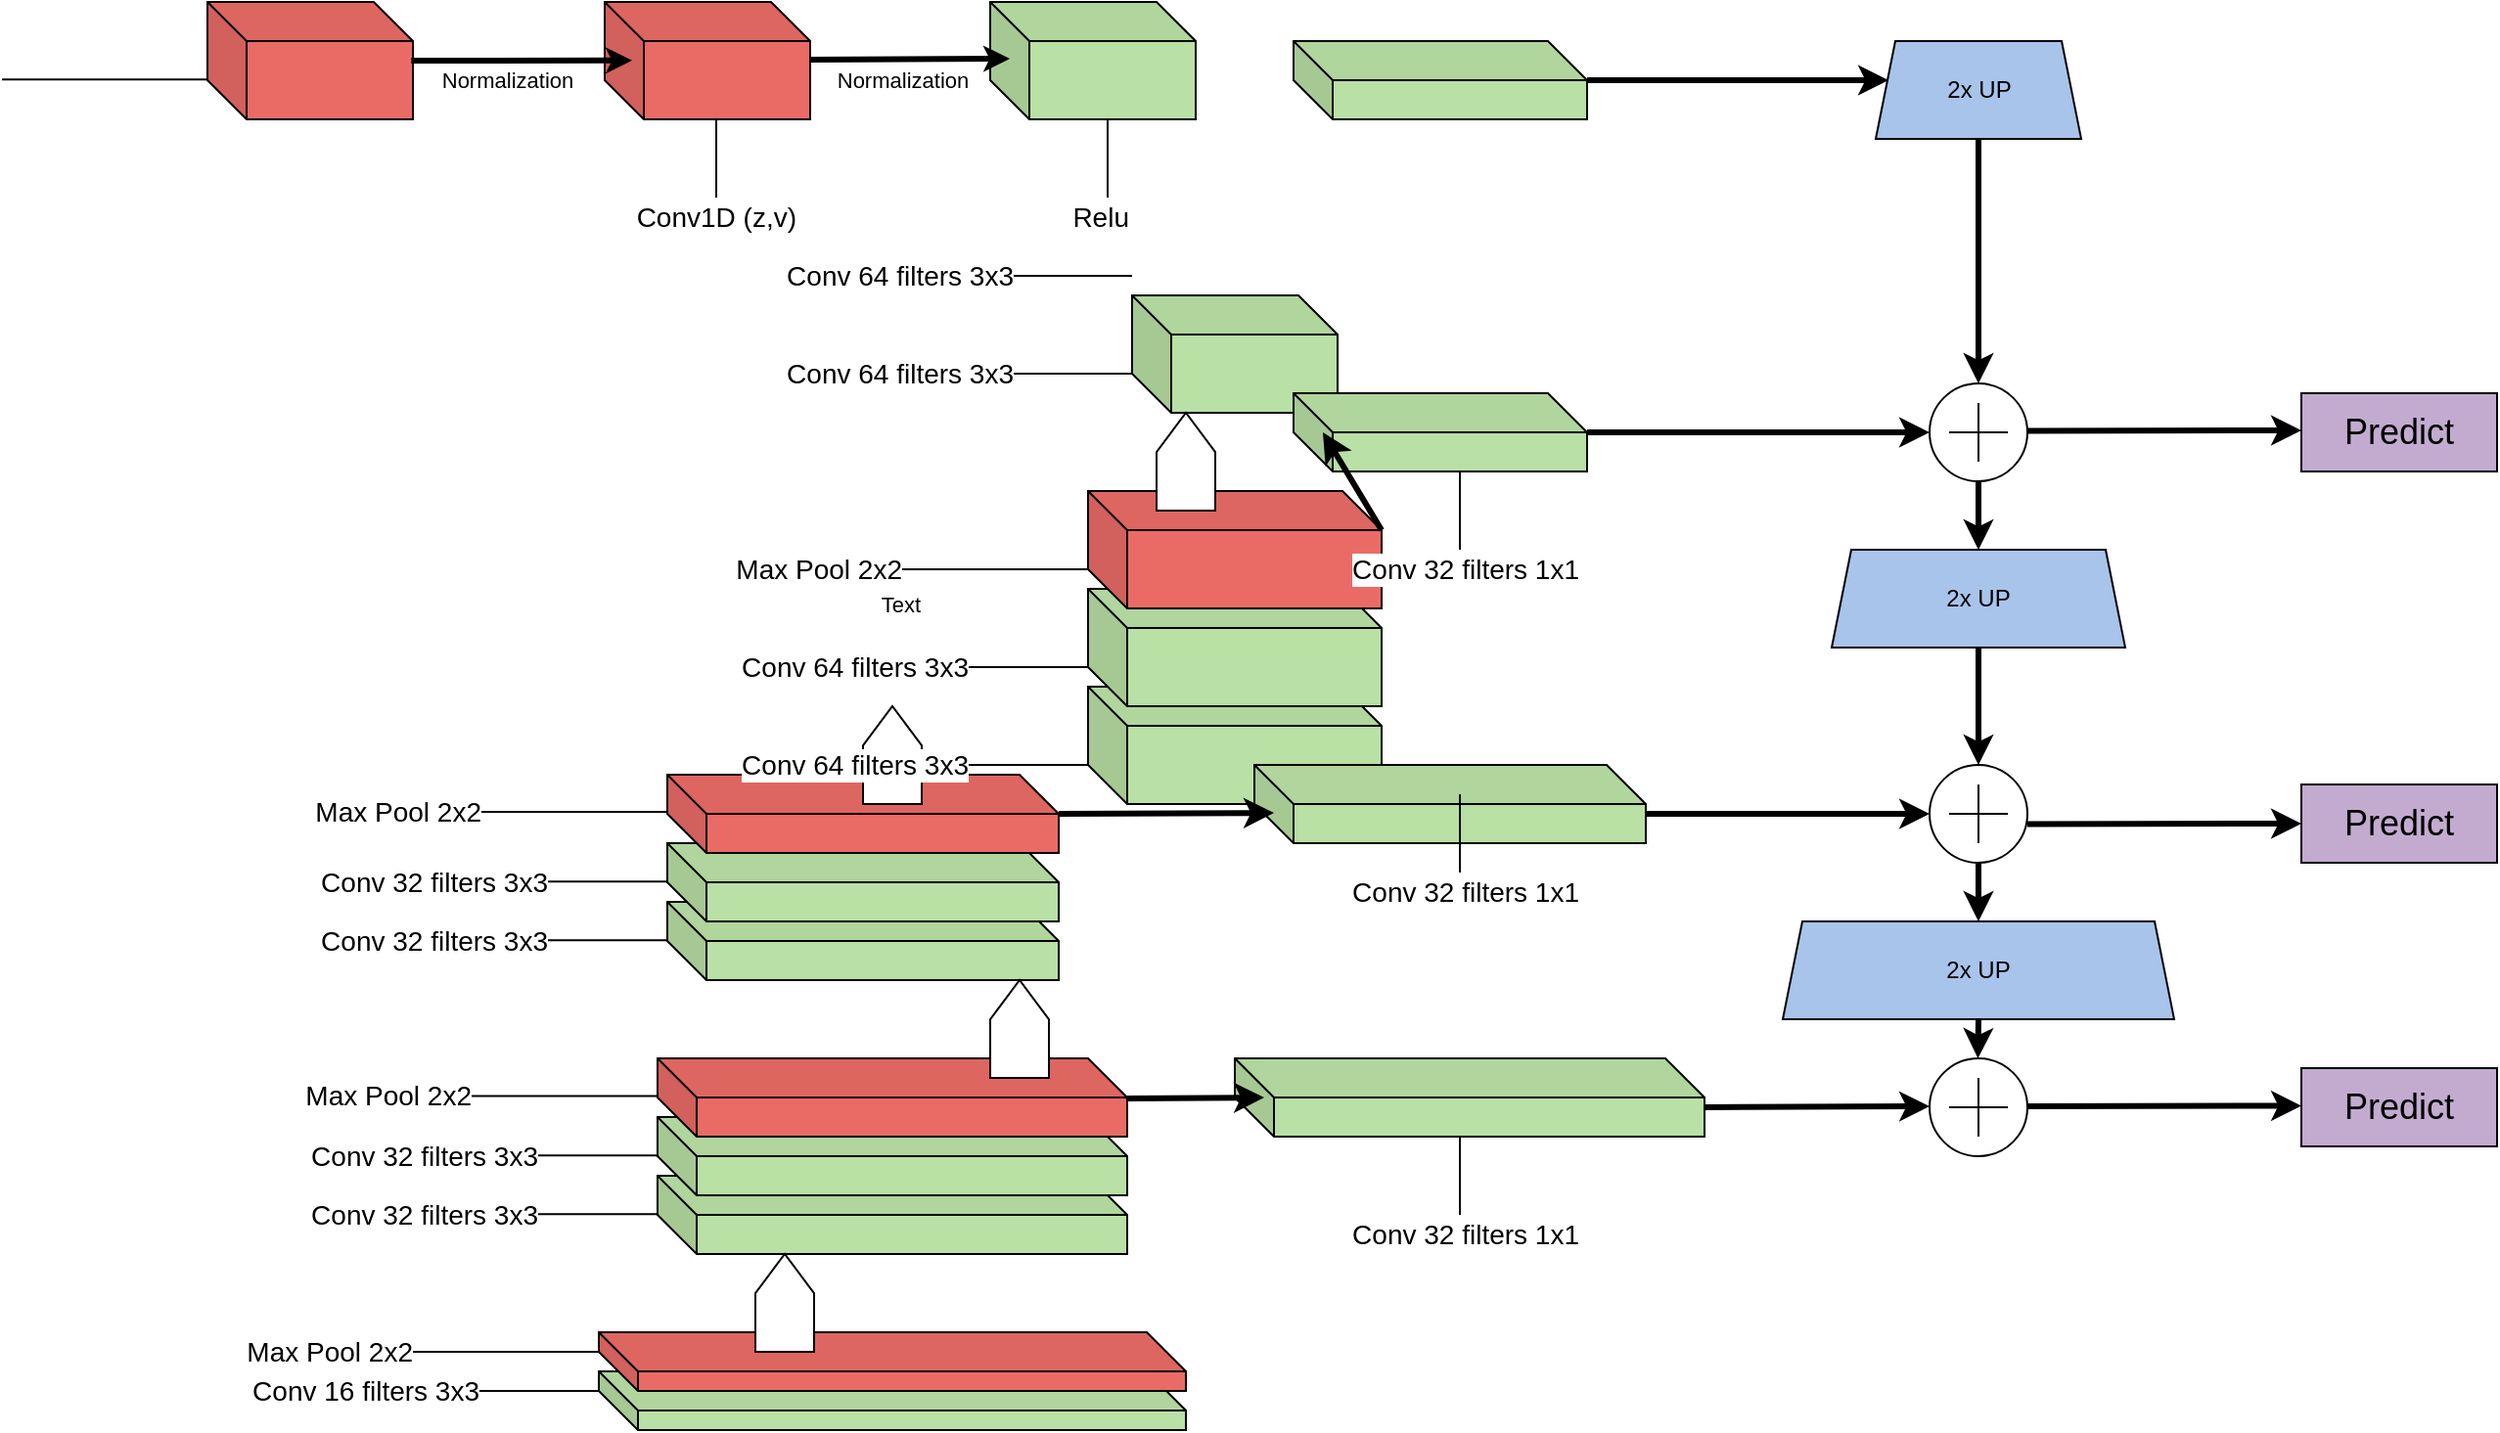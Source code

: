 <mxfile version="26.2.15">
  <diagram name="Page-1" id="9CMgj9sLvA9T6QqCsujk">
    <mxGraphModel dx="7743" dy="3800" grid="1" gridSize="10" guides="1" tooltips="1" connect="1" arrows="1" fold="1" page="1" pageScale="1" pageWidth="850" pageHeight="1100" math="0" shadow="0">
      <root>
        <mxCell id="0" />
        <mxCell id="1" parent="0" />
        <mxCell id="kuuSSbhq5TedzTNNwmaV-1" value="" style="shape=cube;whiteSpace=wrap;html=1;boundedLbl=1;backgroundOutline=1;darkOpacity=0.05;darkOpacity2=0.1;fillColor=#B9E0A5;" vertex="1" parent="1">
          <mxGeometry x="240" y="860" width="300" height="30" as="geometry" />
        </mxCell>
        <mxCell id="kuuSSbhq5TedzTNNwmaV-2" value="" style="shape=cube;whiteSpace=wrap;html=1;boundedLbl=1;backgroundOutline=1;darkOpacity=0.05;darkOpacity2=0.1;fillColor=#B9E0A5;" vertex="1" parent="1">
          <mxGeometry x="270" y="760" width="240" height="40" as="geometry" />
        </mxCell>
        <mxCell id="kuuSSbhq5TedzTNNwmaV-3" value="" style="shape=cube;whiteSpace=wrap;html=1;boundedLbl=1;backgroundOutline=1;darkOpacity=0.05;darkOpacity2=0.1;fillColor=#EA6B66;" vertex="1" parent="1">
          <mxGeometry x="240" y="840" width="300" height="30" as="geometry" />
        </mxCell>
        <mxCell id="kuuSSbhq5TedzTNNwmaV-4" value="" style="shape=cube;whiteSpace=wrap;html=1;boundedLbl=1;backgroundOutline=1;darkOpacity=0.05;darkOpacity2=0.1;fillColor=#B9E0A5;" vertex="1" parent="1">
          <mxGeometry x="270" y="730" width="240" height="40" as="geometry" />
        </mxCell>
        <mxCell id="kuuSSbhq5TedzTNNwmaV-5" value="" style="shape=cube;whiteSpace=wrap;html=1;boundedLbl=1;backgroundOutline=1;darkOpacity=0.05;darkOpacity2=0.1;fillColor=#EA6B66;" vertex="1" parent="1">
          <mxGeometry x="270" y="700" width="240" height="40" as="geometry" />
        </mxCell>
        <mxCell id="kuuSSbhq5TedzTNNwmaV-6" value="" style="shape=cube;whiteSpace=wrap;html=1;boundedLbl=1;backgroundOutline=1;darkOpacity=0.05;darkOpacity2=0.1;fillColor=#B9E0A5;" vertex="1" parent="1">
          <mxGeometry x="275" y="620" width="200" height="40" as="geometry" />
        </mxCell>
        <mxCell id="kuuSSbhq5TedzTNNwmaV-7" value="" style="shape=cube;whiteSpace=wrap;html=1;boundedLbl=1;backgroundOutline=1;darkOpacity=0.05;darkOpacity2=0.1;fillColor=#B9E0A5;" vertex="1" parent="1">
          <mxGeometry x="275" y="590" width="200" height="40" as="geometry" />
        </mxCell>
        <mxCell id="kuuSSbhq5TedzTNNwmaV-8" value="" style="shape=cube;whiteSpace=wrap;html=1;boundedLbl=1;backgroundOutline=1;darkOpacity=0.05;darkOpacity2=0.1;fillColor=#B9E0A5;" vertex="1" parent="1">
          <mxGeometry x="490" y="510" width="150" height="60" as="geometry" />
        </mxCell>
        <mxCell id="kuuSSbhq5TedzTNNwmaV-9" value="" style="shape=cube;whiteSpace=wrap;html=1;boundedLbl=1;backgroundOutline=1;darkOpacity=0.05;darkOpacity2=0.1;fillColor=#B9E0A5;" vertex="1" parent="1">
          <mxGeometry x="490" y="460" width="150" height="60" as="geometry" />
        </mxCell>
        <mxCell id="kuuSSbhq5TedzTNNwmaV-10" value="" style="shape=cube;whiteSpace=wrap;html=1;boundedLbl=1;backgroundOutline=1;darkOpacity=0.05;darkOpacity2=0.1;fillColor=#EA6B66;" vertex="1" parent="1">
          <mxGeometry x="490" y="410" width="150" height="60" as="geometry" />
        </mxCell>
        <mxCell id="kuuSSbhq5TedzTNNwmaV-11" value="" style="shape=cube;whiteSpace=wrap;html=1;boundedLbl=1;backgroundOutline=1;darkOpacity=0.05;darkOpacity2=0.1;fillColor=#B9E0A5;" vertex="1" parent="1">
          <mxGeometry x="512.5" y="310" width="105" height="60" as="geometry" />
        </mxCell>
        <mxCell id="kuuSSbhq5TedzTNNwmaV-12" value="" style="shape=cube;whiteSpace=wrap;html=1;boundedLbl=1;backgroundOutline=1;darkOpacity=0.05;darkOpacity2=0.1;fillColor=#B9E0A5;" vertex="1" parent="1">
          <mxGeometry x="440" y="160" width="105" height="60" as="geometry" />
        </mxCell>
        <mxCell id="kuuSSbhq5TedzTNNwmaV-13" value="" style="html=1;shadow=0;dashed=0;align=center;verticalAlign=middle;shape=mxgraph.arrows2.arrow;dy=0;dx=20.05;direction=north;notch=0;" vertex="1" parent="1">
          <mxGeometry x="440" y="660" width="30" height="50" as="geometry" />
        </mxCell>
        <mxCell id="kuuSSbhq5TedzTNNwmaV-14" value="" style="html=1;shadow=0;dashed=0;align=center;verticalAlign=middle;shape=mxgraph.arrows2.arrow;dy=0;dx=20.05;direction=north;notch=0;" vertex="1" parent="1">
          <mxGeometry x="320" y="800" width="30" height="50" as="geometry" />
        </mxCell>
        <mxCell id="kuuSSbhq5TedzTNNwmaV-15" value="" style="html=1;shadow=0;dashed=0;align=center;verticalAlign=middle;shape=mxgraph.arrows2.arrow;dy=0;dx=20.05;direction=north;notch=0;" vertex="1" parent="1">
          <mxGeometry x="525" y="370" width="30" height="50" as="geometry" />
        </mxCell>
        <mxCell id="kuuSSbhq5TedzTNNwmaV-16" value="" style="shape=cube;whiteSpace=wrap;html=1;boundedLbl=1;backgroundOutline=1;darkOpacity=0.05;darkOpacity2=0.1;fillColor=#B9E0A5;" vertex="1" parent="1">
          <mxGeometry x="565" y="700" width="240" height="40" as="geometry" />
        </mxCell>
        <mxCell id="kuuSSbhq5TedzTNNwmaV-17" value="" style="shape=cube;whiteSpace=wrap;html=1;boundedLbl=1;backgroundOutline=1;darkOpacity=0.05;darkOpacity2=0.1;fillColor=#B9E0A5;" vertex="1" parent="1">
          <mxGeometry x="575" y="550" width="200" height="40" as="geometry" />
        </mxCell>
        <mxCell id="kuuSSbhq5TedzTNNwmaV-18" value="" style="shape=cube;whiteSpace=wrap;html=1;boundedLbl=1;backgroundOutline=1;darkOpacity=0.05;darkOpacity2=0.1;fillColor=#B9E0A5;" vertex="1" parent="1">
          <mxGeometry x="595" y="360" width="150" height="40" as="geometry" />
        </mxCell>
        <mxCell id="kuuSSbhq5TedzTNNwmaV-19" value="" style="endArrow=classic;html=1;rounded=0;strokeWidth=3;exitX=0;exitY=0;exitDx=150;exitDy=20;exitPerimeter=0;entryX=0.1;entryY=0.5;entryDx=0;entryDy=0;entryPerimeter=0;" edge="1" parent="1" source="kuuSSbhq5TedzTNNwmaV-10" target="kuuSSbhq5TedzTNNwmaV-18">
          <mxGeometry width="50" height="50" relative="1" as="geometry">
            <mxPoint x="450" y="460" as="sourcePoint" />
            <mxPoint x="610" y="460" as="targetPoint" />
          </mxGeometry>
        </mxCell>
        <mxCell id="kuuSSbhq5TedzTNNwmaV-20" value="" style="endArrow=classic;html=1;rounded=0;strokeWidth=3;exitX=0;exitY=0;exitDx=200;exitDy=20;exitPerimeter=0;" edge="1" parent="1" source="kuuSSbhq5TedzTNNwmaV-39">
          <mxGeometry width="50" height="50" relative="1" as="geometry">
            <mxPoint x="485" y="574.52" as="sourcePoint" />
            <mxPoint x="585" y="574.52" as="targetPoint" />
          </mxGeometry>
        </mxCell>
        <mxCell id="kuuSSbhq5TedzTNNwmaV-21" value="" style="endArrow=classic;html=1;rounded=0;strokeWidth=3;exitX=0;exitY=0;exitDx=240;exitDy=20;exitPerimeter=0;" edge="1" parent="1">
          <mxGeometry width="50" height="50" relative="1" as="geometry">
            <mxPoint x="510" y="720.48" as="sourcePoint" />
            <mxPoint x="580" y="720" as="targetPoint" />
          </mxGeometry>
        </mxCell>
        <mxCell id="kuuSSbhq5TedzTNNwmaV-22" value="2x UP" style="shape=trapezoid;perimeter=trapezoidPerimeter;whiteSpace=wrap;html=1;fixedSize=1;fillColor=#A9C4EB;size=10;" vertex="1" parent="1">
          <mxGeometry x="892.5" y="180" width="105" height="50" as="geometry" />
        </mxCell>
        <mxCell id="kuuSSbhq5TedzTNNwmaV-23" value="2x UP" style="shape=trapezoid;perimeter=trapezoidPerimeter;whiteSpace=wrap;html=1;fixedSize=1;fillColor=#A9C4EB;size=10;" vertex="1" parent="1">
          <mxGeometry x="870" y="440" width="150" height="50" as="geometry" />
        </mxCell>
        <mxCell id="kuuSSbhq5TedzTNNwmaV-24" value="2x UP" style="shape=trapezoid;perimeter=trapezoidPerimeter;whiteSpace=wrap;html=1;fixedSize=1;fillColor=#A9C4EB;size=10;" vertex="1" parent="1">
          <mxGeometry x="845" y="630" width="200" height="50" as="geometry" />
        </mxCell>
        <mxCell id="kuuSSbhq5TedzTNNwmaV-25" value="" style="endArrow=classic;html=1;rounded=0;strokeWidth=3;exitX=0.5;exitY=1;exitDx=0;exitDy=0;entryX=0.5;entryY=0;entryDx=0;entryDy=0;entryPerimeter=0;" edge="1" parent="1" source="kuuSSbhq5TedzTNNwmaV-22" target="kuuSSbhq5TedzTNNwmaV-33">
          <mxGeometry width="50" height="50" relative="1" as="geometry">
            <mxPoint x="460" y="360" as="sourcePoint" />
            <mxPoint x="945" y="350" as="targetPoint" />
          </mxGeometry>
        </mxCell>
        <mxCell id="kuuSSbhq5TedzTNNwmaV-26" value="" style="endArrow=classic;html=1;rounded=0;strokeWidth=3;entryX=0.5;entryY=0;entryDx=0;entryDy=0;exitX=0.5;exitY=1;exitDx=0;exitDy=0;exitPerimeter=0;" edge="1" parent="1" source="kuuSSbhq5TedzTNNwmaV-33" target="kuuSSbhq5TedzTNNwmaV-23">
          <mxGeometry width="50" height="50" relative="1" as="geometry">
            <mxPoint x="945" y="380" as="sourcePoint" />
            <mxPoint x="955" y="367.5" as="targetPoint" />
          </mxGeometry>
        </mxCell>
        <mxCell id="kuuSSbhq5TedzTNNwmaV-27" value="" style="endArrow=classic;html=1;rounded=0;strokeWidth=3;exitX=0.5;exitY=1;exitDx=0;exitDy=0;entryX=0.5;entryY=0;entryDx=0;entryDy=0;entryPerimeter=0;" edge="1" parent="1" source="kuuSSbhq5TedzTNNwmaV-23" target="kuuSSbhq5TedzTNNwmaV-34">
          <mxGeometry width="50" height="50" relative="1" as="geometry">
            <mxPoint x="955" y="390" as="sourcePoint" />
            <mxPoint x="945" y="520" as="targetPoint" />
          </mxGeometry>
        </mxCell>
        <mxCell id="kuuSSbhq5TedzTNNwmaV-28" value="" style="endArrow=classic;html=1;rounded=0;strokeWidth=3;entryX=0.5;entryY=0;entryDx=0;entryDy=0;exitX=0.5;exitY=1;exitDx=0;exitDy=0;exitPerimeter=0;" edge="1" parent="1" source="kuuSSbhq5TedzTNNwmaV-34" target="kuuSSbhq5TedzTNNwmaV-24">
          <mxGeometry width="50" height="50" relative="1" as="geometry">
            <mxPoint x="945" y="580" as="sourcePoint" />
            <mxPoint x="955" y="530" as="targetPoint" />
          </mxGeometry>
        </mxCell>
        <mxCell id="kuuSSbhq5TedzTNNwmaV-29" value="" style="endArrow=classic;html=1;rounded=0;strokeWidth=3;entryX=0.5;entryY=0;entryDx=0;entryDy=0;exitX=0.5;exitY=1;exitDx=0;exitDy=0;" edge="1" parent="1" source="kuuSSbhq5TedzTNNwmaV-24">
          <mxGeometry width="50" height="50" relative="1" as="geometry">
            <mxPoint x="944.71" y="670" as="sourcePoint" />
            <mxPoint x="944.71" y="700" as="targetPoint" />
          </mxGeometry>
        </mxCell>
        <mxCell id="kuuSSbhq5TedzTNNwmaV-30" value="" style="endArrow=classic;html=1;rounded=0;strokeWidth=3;entryX=0;entryY=0.5;entryDx=0;entryDy=0;" edge="1" parent="1">
          <mxGeometry width="50" height="50" relative="1" as="geometry">
            <mxPoint x="745" y="380" as="sourcePoint" />
            <mxPoint x="920" y="380" as="targetPoint" />
          </mxGeometry>
        </mxCell>
        <mxCell id="kuuSSbhq5TedzTNNwmaV-31" value="" style="endArrow=classic;html=1;rounded=0;strokeWidth=3;entryX=0;entryY=0.5;entryDx=0;entryDy=0;exitX=1;exitY=0.626;exitDx=0;exitDy=0;exitPerimeter=0;" edge="1" parent="1" source="kuuSSbhq5TedzTNNwmaV-17">
          <mxGeometry width="50" height="50" relative="1" as="geometry">
            <mxPoint x="795" y="575" as="sourcePoint" />
            <mxPoint x="920" y="575" as="targetPoint" />
          </mxGeometry>
        </mxCell>
        <mxCell id="kuuSSbhq5TedzTNNwmaV-32" value="" style="endArrow=classic;html=1;rounded=0;strokeWidth=3;entryX=0;entryY=0.5;entryDx=0;entryDy=0;" edge="1" parent="1">
          <mxGeometry width="50" height="50" relative="1" as="geometry">
            <mxPoint x="805" y="725" as="sourcePoint" />
            <mxPoint x="920" y="724.5" as="targetPoint" />
          </mxGeometry>
        </mxCell>
        <mxCell id="kuuSSbhq5TedzTNNwmaV-33" value="" style="verticalLabelPosition=bottom;shadow=0;dashed=0;align=center;html=1;verticalAlign=top;shape=mxgraph.electrical.abstract.summation_point;" vertex="1" parent="1">
          <mxGeometry x="920" y="355" width="50" height="50" as="geometry" />
        </mxCell>
        <mxCell id="kuuSSbhq5TedzTNNwmaV-34" value="" style="verticalLabelPosition=bottom;shadow=0;dashed=0;align=center;html=1;verticalAlign=top;shape=mxgraph.electrical.abstract.summation_point;" vertex="1" parent="1">
          <mxGeometry x="920" y="550" width="50" height="50" as="geometry" />
        </mxCell>
        <mxCell id="kuuSSbhq5TedzTNNwmaV-35" value="" style="verticalLabelPosition=bottom;shadow=0;dashed=0;align=center;html=1;verticalAlign=top;shape=mxgraph.electrical.abstract.summation_point;" vertex="1" parent="1">
          <mxGeometry x="920" y="700" width="50" height="50" as="geometry" />
        </mxCell>
        <mxCell id="kuuSSbhq5TedzTNNwmaV-36" value="" style="shape=cube;whiteSpace=wrap;html=1;boundedLbl=1;backgroundOutline=1;darkOpacity=0.05;darkOpacity2=0.1;fillColor=#B9E0A5;" vertex="1" parent="1">
          <mxGeometry x="595" y="180" width="150" height="40" as="geometry" />
        </mxCell>
        <mxCell id="kuuSSbhq5TedzTNNwmaV-38" value="" style="endArrow=classic;html=1;rounded=0;strokeWidth=3;exitX=0;exitY=0;exitDx=150;exitDy=20;exitPerimeter=0;" edge="1" parent="1">
          <mxGeometry width="50" height="50" relative="1" as="geometry">
            <mxPoint x="745" y="200" as="sourcePoint" />
            <mxPoint x="899" y="200" as="targetPoint" />
          </mxGeometry>
        </mxCell>
        <mxCell id="kuuSSbhq5TedzTNNwmaV-39" value="" style="shape=cube;whiteSpace=wrap;html=1;boundedLbl=1;backgroundOutline=1;darkOpacity=0.05;darkOpacity2=0.1;fillColor=#EA6B66;" vertex="1" parent="1">
          <mxGeometry x="275" y="555" width="200" height="40" as="geometry" />
        </mxCell>
        <mxCell id="kuuSSbhq5TedzTNNwmaV-40" value="" style="html=1;shadow=0;dashed=0;align=center;verticalAlign=middle;shape=mxgraph.arrows2.arrow;dy=0;dx=20.05;direction=north;notch=0;" vertex="1" parent="1">
          <mxGeometry x="375" y="520" width="30" height="50" as="geometry" />
        </mxCell>
        <mxCell id="kuuSSbhq5TedzTNNwmaV-41" value="" style="shape=cube;whiteSpace=wrap;html=1;boundedLbl=1;backgroundOutline=1;darkOpacity=0.05;darkOpacity2=0.1;fillColor=#EA6B66;" vertex="1" parent="1">
          <mxGeometry x="243" y="160" width="105" height="60" as="geometry" />
        </mxCell>
        <mxCell id="kuuSSbhq5TedzTNNwmaV-42" value="&lt;font style=&quot;font-size: 14px;&quot;&gt;Conv 16 filters 3x3&lt;/font&gt;" style="endArrow=none;html=1;rounded=0;align=right;entryX=0;entryY=0;entryDx=0;entryDy=10;entryPerimeter=0;" edge="1" parent="1" target="kuuSSbhq5TedzTNNwmaV-1">
          <mxGeometry width="50" height="50" relative="1" as="geometry">
            <mxPoint x="120" y="870" as="sourcePoint" />
            <mxPoint x="240" y="874" as="targetPoint" />
          </mxGeometry>
        </mxCell>
        <mxCell id="kuuSSbhq5TedzTNNwmaV-43" value="&lt;font style=&quot;font-size: 14px;&quot;&gt;Max Pool 2x2&lt;/font&gt;" style="endArrow=none;html=1;rounded=0;align=right;labelPosition=left;verticalLabelPosition=middle;verticalAlign=middle;spacingRight=34;entryX=0;entryY=0;entryDx=0;entryDy=10;entryPerimeter=0;" edge="1" parent="1" target="kuuSSbhq5TedzTNNwmaV-3">
          <mxGeometry x="-0.002" width="50" height="50" relative="1" as="geometry">
            <mxPoint x="120" y="850" as="sourcePoint" />
            <mxPoint x="250" y="880" as="targetPoint" />
            <mxPoint as="offset" />
          </mxGeometry>
        </mxCell>
        <mxCell id="kuuSSbhq5TedzTNNwmaV-44" value="&lt;font style=&quot;font-size: 14px;&quot;&gt;Conv 32 filters 3x3&lt;/font&gt;" style="endArrow=none;html=1;rounded=0;align=right;entryX=0;entryY=0;entryDx=0;entryDy=10;entryPerimeter=0;" edge="1" parent="1">
          <mxGeometry width="50" height="50" relative="1" as="geometry">
            <mxPoint x="150" y="779.63" as="sourcePoint" />
            <mxPoint x="270" y="779.63" as="targetPoint" />
            <mxPoint as="offset" />
          </mxGeometry>
        </mxCell>
        <mxCell id="kuuSSbhq5TedzTNNwmaV-45" value="&lt;font style=&quot;font-size: 14px;&quot;&gt;Conv 32 filters 3x3&lt;/font&gt;" style="endArrow=none;html=1;rounded=0;align=right;entryX=0;entryY=0;entryDx=0;entryDy=10;entryPerimeter=0;" edge="1" parent="1">
          <mxGeometry width="50" height="50" relative="1" as="geometry">
            <mxPoint x="150" y="749.63" as="sourcePoint" />
            <mxPoint x="270" y="749.63" as="targetPoint" />
            <mxPoint as="offset" />
          </mxGeometry>
        </mxCell>
        <mxCell id="kuuSSbhq5TedzTNNwmaV-46" value="&lt;font style=&quot;font-size: 14px;&quot;&gt;Max Pool 2x2&lt;/font&gt;" style="endArrow=none;html=1;rounded=0;align=right;labelPosition=left;verticalLabelPosition=middle;verticalAlign=middle;spacingRight=34;entryX=0;entryY=0;entryDx=0;entryDy=10;entryPerimeter=0;" edge="1" parent="1">
          <mxGeometry x="-0.002" width="50" height="50" relative="1" as="geometry">
            <mxPoint x="150" y="719.26" as="sourcePoint" />
            <mxPoint x="270" y="719.26" as="targetPoint" />
            <mxPoint as="offset" />
          </mxGeometry>
        </mxCell>
        <mxCell id="kuuSSbhq5TedzTNNwmaV-47" value="&lt;font style=&quot;font-size: 14px;&quot;&gt;Max Pool 2x2&lt;/font&gt;" style="endArrow=none;html=1;rounded=0;align=right;labelPosition=left;verticalLabelPosition=middle;verticalAlign=middle;spacingRight=34;entryX=0;entryY=0;entryDx=0;entryDy=10;entryPerimeter=0;" edge="1" parent="1">
          <mxGeometry x="-0.002" width="50" height="50" relative="1" as="geometry">
            <mxPoint x="155" y="574" as="sourcePoint" />
            <mxPoint x="275" y="574" as="targetPoint" />
            <mxPoint as="offset" />
          </mxGeometry>
        </mxCell>
        <mxCell id="kuuSSbhq5TedzTNNwmaV-48" value="&lt;font style=&quot;font-size: 14px;&quot;&gt;Max Pool 2x2&lt;/font&gt;" style="endArrow=none;html=1;rounded=0;align=right;labelPosition=left;verticalLabelPosition=middle;verticalAlign=middle;spacingRight=34;entryX=0;entryY=0;entryDx=0;entryDy=10;entryPerimeter=0;" edge="1" parent="1">
          <mxGeometry x="-0.002" width="50" height="50" relative="1" as="geometry">
            <mxPoint x="370" y="450" as="sourcePoint" />
            <mxPoint x="490" y="450" as="targetPoint" />
            <mxPoint as="offset" />
          </mxGeometry>
        </mxCell>
        <mxCell id="kuuSSbhq5TedzTNNwmaV-73" value="Text" style="edgeLabel;html=1;align=center;verticalAlign=middle;resizable=0;points=[];" vertex="1" connectable="0" parent="kuuSSbhq5TedzTNNwmaV-48">
          <mxGeometry x="-0.639" y="-18" relative="1" as="geometry">
            <mxPoint x="2" as="offset" />
          </mxGeometry>
        </mxCell>
        <mxCell id="kuuSSbhq5TedzTNNwmaV-49" value="" style="endArrow=none;html=1;rounded=0;align=right;labelPosition=left;verticalLabelPosition=middle;verticalAlign=middle;spacingRight=34;entryX=0;entryY=0;entryDx=0;entryDy=40.0;entryPerimeter=0;" edge="1" parent="1">
          <mxGeometry width="50" height="50" relative="1" as="geometry">
            <mxPoint x="-65" y="199.66" as="sourcePoint" />
            <mxPoint x="40" y="199.66" as="targetPoint" />
            <mxPoint as="offset" />
          </mxGeometry>
        </mxCell>
        <mxCell id="kuuSSbhq5TedzTNNwmaV-50" value="&lt;font style=&quot;font-size: 14px;&quot;&gt;Conv 32 filters 3x3&lt;/font&gt;" style="endArrow=none;html=1;rounded=0;align=right;entryX=0;entryY=0;entryDx=0;entryDy=10;entryPerimeter=0;" edge="1" parent="1">
          <mxGeometry width="50" height="50" relative="1" as="geometry">
            <mxPoint x="155" y="639.63" as="sourcePoint" />
            <mxPoint x="275" y="639.63" as="targetPoint" />
            <mxPoint as="offset" />
          </mxGeometry>
        </mxCell>
        <mxCell id="kuuSSbhq5TedzTNNwmaV-51" value="&lt;font style=&quot;font-size: 14px;&quot;&gt;Conv 32 filters 3x3&lt;/font&gt;" style="endArrow=none;html=1;rounded=0;align=right;entryX=0;entryY=0;entryDx=0;entryDy=10;entryPerimeter=0;" edge="1" parent="1">
          <mxGeometry width="50" height="50" relative="1" as="geometry">
            <mxPoint x="155" y="609.63" as="sourcePoint" />
            <mxPoint x="275" y="609.63" as="targetPoint" />
            <mxPoint as="offset" />
          </mxGeometry>
        </mxCell>
        <mxCell id="kuuSSbhq5TedzTNNwmaV-52" value="&lt;font style=&quot;font-size: 14px;&quot;&gt;Conv 64 filters 3x3&lt;/font&gt;" style="endArrow=none;html=1;rounded=0;align=right;entryX=0;entryY=0;entryDx=0;entryDy=10;entryPerimeter=0;" edge="1" parent="1">
          <mxGeometry width="50" height="50" relative="1" as="geometry">
            <mxPoint x="370" y="550" as="sourcePoint" />
            <mxPoint x="490" y="550" as="targetPoint" />
            <mxPoint as="offset" />
          </mxGeometry>
        </mxCell>
        <mxCell id="kuuSSbhq5TedzTNNwmaV-53" value="&lt;font style=&quot;font-size: 14px;&quot;&gt;Conv 64 filters 3x3&lt;/font&gt;" style="endArrow=none;html=1;rounded=0;align=right;entryX=0;entryY=0;entryDx=0;entryDy=10;entryPerimeter=0;" edge="1" parent="1">
          <mxGeometry width="50" height="50" relative="1" as="geometry">
            <mxPoint x="370" y="500" as="sourcePoint" />
            <mxPoint x="490" y="500" as="targetPoint" />
            <mxPoint as="offset" />
          </mxGeometry>
        </mxCell>
        <mxCell id="kuuSSbhq5TedzTNNwmaV-54" value="&lt;font style=&quot;font-size: 14px;&quot;&gt;Conv 64 filters 3x3&lt;/font&gt;" style="endArrow=none;html=1;rounded=0;align=right;entryX=0;entryY=0;entryDx=0;entryDy=10;entryPerimeter=0;" edge="1" parent="1">
          <mxGeometry width="50" height="50" relative="1" as="geometry">
            <mxPoint x="392.5" y="350" as="sourcePoint" />
            <mxPoint x="512.5" y="350" as="targetPoint" />
            <mxPoint as="offset" />
          </mxGeometry>
        </mxCell>
        <mxCell id="kuuSSbhq5TedzTNNwmaV-55" value="&lt;font style=&quot;font-size: 14px;&quot;&gt;Conv 64 filters 3x3&lt;/font&gt;" style="endArrow=none;html=1;rounded=0;align=right;entryX=0;entryY=0;entryDx=0;entryDy=10;entryPerimeter=0;" edge="1" parent="1">
          <mxGeometry width="50" height="50" relative="1" as="geometry">
            <mxPoint x="392.5" y="300" as="sourcePoint" />
            <mxPoint x="512.5" y="300" as="targetPoint" />
            <mxPoint as="offset" />
          </mxGeometry>
        </mxCell>
        <mxCell id="kuuSSbhq5TedzTNNwmaV-56" value="&lt;span style=&quot;font-size: 14px;&quot;&gt;Conv1D (z,v)&lt;/span&gt;" style="endArrow=none;html=1;rounded=0;align=right;spacing=-60;" edge="1" parent="1">
          <mxGeometry x="-1" y="22" width="50" height="50" relative="1" as="geometry">
            <mxPoint x="300" y="260" as="sourcePoint" />
            <mxPoint x="300" y="220" as="targetPoint" />
            <mxPoint x="2" y="10" as="offset" />
          </mxGeometry>
        </mxCell>
        <mxCell id="kuuSSbhq5TedzTNNwmaV-57" value="&lt;font style=&quot;font-size: 14px;&quot;&gt;Conv 32 filters&amp;nbsp;&lt;/font&gt;&lt;span style=&quot;font-size: 14px;&quot;&gt;1x1&lt;/span&gt;" style="endArrow=none;html=1;rounded=0;align=right;spacing=-60;" edge="1" parent="1">
          <mxGeometry x="-1" y="-10" width="50" height="50" relative="1" as="geometry">
            <mxPoint x="680" y="440" as="sourcePoint" />
            <mxPoint x="680" y="400" as="targetPoint" />
            <mxPoint x="-10" y="10" as="offset" />
          </mxGeometry>
        </mxCell>
        <mxCell id="kuuSSbhq5TedzTNNwmaV-58" value="&lt;font style=&quot;font-size: 14px;&quot;&gt;Conv 32 filters&amp;nbsp;&lt;/font&gt;&lt;span style=&quot;font-size: 14px;&quot;&gt;1x1&lt;/span&gt;" style="endArrow=none;html=1;rounded=0;align=right;spacing=-60;" edge="1" parent="1">
          <mxGeometry x="-1" y="-10" width="50" height="50" relative="1" as="geometry">
            <mxPoint x="680" y="605" as="sourcePoint" />
            <mxPoint x="680" y="565" as="targetPoint" />
            <mxPoint x="-10" y="10" as="offset" />
          </mxGeometry>
        </mxCell>
        <mxCell id="kuuSSbhq5TedzTNNwmaV-59" value="&lt;font style=&quot;font-size: 14px;&quot;&gt;Conv 32 filters&amp;nbsp;&lt;/font&gt;&lt;span style=&quot;font-size: 14px;&quot;&gt;1x1&lt;/span&gt;" style="endArrow=none;html=1;rounded=0;align=right;spacing=-60;" edge="1" parent="1">
          <mxGeometry x="-1" y="-10" width="50" height="50" relative="1" as="geometry">
            <mxPoint x="680" y="780" as="sourcePoint" />
            <mxPoint x="680" y="740" as="targetPoint" />
            <mxPoint x="-10" y="10" as="offset" />
          </mxGeometry>
        </mxCell>
        <mxCell id="kuuSSbhq5TedzTNNwmaV-60" value="" style="endArrow=classic;html=1;rounded=0;strokeWidth=3;" edge="1" parent="1">
          <mxGeometry width="50" height="50" relative="1" as="geometry">
            <mxPoint x="970" y="379.23" as="sourcePoint" />
            <mxPoint x="1110" y="379" as="targetPoint" />
          </mxGeometry>
        </mxCell>
        <mxCell id="kuuSSbhq5TedzTNNwmaV-61" value="" style="endArrow=classic;html=1;rounded=0;strokeWidth=3;" edge="1" parent="1">
          <mxGeometry width="50" height="50" relative="1" as="geometry">
            <mxPoint x="970" y="580.23" as="sourcePoint" />
            <mxPoint x="1110" y="580" as="targetPoint" />
          </mxGeometry>
        </mxCell>
        <mxCell id="kuuSSbhq5TedzTNNwmaV-62" value="" style="endArrow=classic;html=1;rounded=0;strokeWidth=3;" edge="1" parent="1">
          <mxGeometry width="50" height="50" relative="1" as="geometry">
            <mxPoint x="970" y="724.46" as="sourcePoint" />
            <mxPoint x="1110" y="724.23" as="targetPoint" />
          </mxGeometry>
        </mxCell>
        <mxCell id="kuuSSbhq5TedzTNNwmaV-63" value="&lt;font style=&quot;font-size: 18px;&quot;&gt;Predict&lt;/font&gt;" style="rounded=0;whiteSpace=wrap;html=1;fillColor=#C3ABD0;" vertex="1" parent="1">
          <mxGeometry x="1110" y="360" width="100" height="40" as="geometry" />
        </mxCell>
        <mxCell id="kuuSSbhq5TedzTNNwmaV-64" value="&lt;font style=&quot;font-size: 18px;&quot;&gt;Predict&lt;/font&gt;" style="rounded=0;whiteSpace=wrap;html=1;fillColor=#C3ABD0;" vertex="1" parent="1">
          <mxGeometry x="1110" y="560" width="100" height="40" as="geometry" />
        </mxCell>
        <mxCell id="kuuSSbhq5TedzTNNwmaV-65" value="&lt;font style=&quot;font-size: 18px;&quot;&gt;Predict&lt;/font&gt;" style="rounded=0;whiteSpace=wrap;html=1;fillColor=#C3ABD0;" vertex="1" parent="1">
          <mxGeometry x="1110" y="705" width="100" height="40" as="geometry" />
        </mxCell>
        <mxCell id="kuuSSbhq5TedzTNNwmaV-67" value="" style="shape=cube;whiteSpace=wrap;html=1;boundedLbl=1;backgroundOutline=1;darkOpacity=0.05;darkOpacity2=0.1;fillColor=#EA6B66;" vertex="1" parent="1">
          <mxGeometry x="40" y="160" width="105" height="60" as="geometry" />
        </mxCell>
        <mxCell id="kuuSSbhq5TedzTNNwmaV-68" value="" style="endArrow=classic;html=1;rounded=0;strokeWidth=3;exitX=0.992;exitY=0.501;exitDx=0;exitDy=0;exitPerimeter=0;endSize=4;startSize=4;jumpSize=4;" edge="1" parent="1" source="kuuSSbhq5TedzTNNwmaV-67">
          <mxGeometry width="50" height="50" relative="1" as="geometry">
            <mxPoint x="152" y="189.92" as="sourcePoint" />
            <mxPoint x="257" y="189.92" as="targetPoint" />
          </mxGeometry>
        </mxCell>
        <mxCell id="kuuSSbhq5TedzTNNwmaV-69" value="Normalization" style="edgeLabel;html=1;align=center;verticalAlign=middle;resizable=0;points=[];" vertex="1" connectable="0" parent="kuuSSbhq5TedzTNNwmaV-68">
          <mxGeometry x="-0.626" y="-4" relative="1" as="geometry">
            <mxPoint x="28" y="6" as="offset" />
          </mxGeometry>
        </mxCell>
        <mxCell id="kuuSSbhq5TedzTNNwmaV-70" value="" style="endArrow=classic;html=1;rounded=0;strokeWidth=3;exitX=0.992;exitY=0.501;exitDx=0;exitDy=0;exitPerimeter=0;endSize=4;startSize=4;jumpSize=4;" edge="1" parent="1">
          <mxGeometry width="50" height="50" relative="1" as="geometry">
            <mxPoint x="348" y="189.55" as="sourcePoint" />
            <mxPoint x="450" y="189" as="targetPoint" />
          </mxGeometry>
        </mxCell>
        <mxCell id="kuuSSbhq5TedzTNNwmaV-71" value="Normalization" style="edgeLabel;html=1;align=center;verticalAlign=middle;resizable=0;points=[];" vertex="1" connectable="0" parent="kuuSSbhq5TedzTNNwmaV-70">
          <mxGeometry x="-0.626" y="-4" relative="1" as="geometry">
            <mxPoint x="28" y="6" as="offset" />
          </mxGeometry>
        </mxCell>
        <mxCell id="kuuSSbhq5TedzTNNwmaV-72" value="&lt;span style=&quot;font-size: 14px;&quot;&gt;&amp;nbsp; Relu&lt;/span&gt;" style="endArrow=none;html=1;rounded=0;align=right;spacing=-60;" edge="1" parent="1">
          <mxGeometry x="-1" y="51" width="50" height="50" relative="1" as="geometry">
            <mxPoint x="500" y="260" as="sourcePoint" />
            <mxPoint x="500" y="220" as="targetPoint" />
            <mxPoint x="1" y="10" as="offset" />
          </mxGeometry>
        </mxCell>
      </root>
    </mxGraphModel>
  </diagram>
</mxfile>
